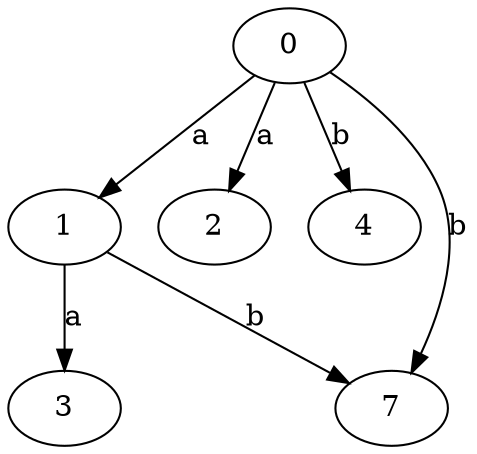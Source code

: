 strict digraph  {
1;
0;
2;
3;
4;
7;
1 -> 3  [label=a];
1 -> 7  [label=b];
0 -> 1  [label=a];
0 -> 2  [label=a];
0 -> 4  [label=b];
0 -> 7  [label=b];
}
